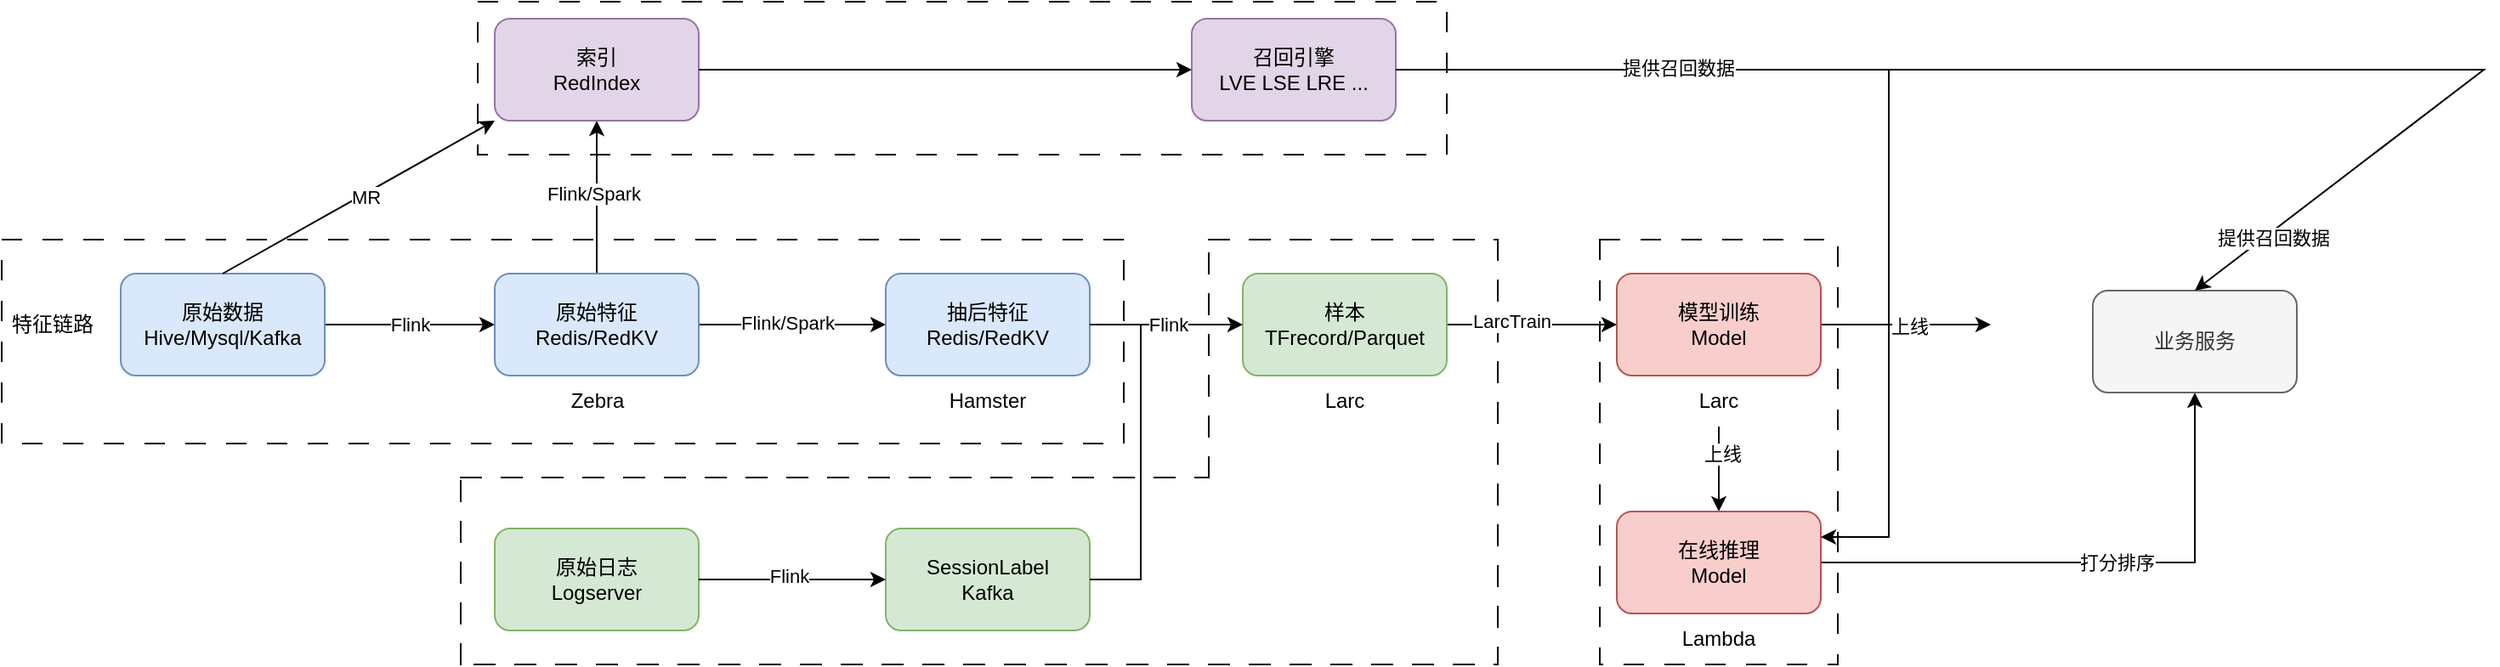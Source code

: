 <mxfile version="26.0.2">
  <diagram name="Page-1" id="Rh6VlPvLoZntSHXJzEm3">
    <mxGraphModel dx="1434" dy="1885" grid="1" gridSize="10" guides="1" tooltips="1" connect="1" arrows="1" fold="1" page="1" pageScale="1" pageWidth="850" pageHeight="1100" math="0" shadow="0">
      <root>
        <mxCell id="0" />
        <mxCell id="1" parent="0" />
        <mxCell id="I_cUN8AiSvmmq4-lAWB_-65" value="" style="rounded=0;whiteSpace=wrap;html=1;dashed=1;dashPattern=12 12;" vertex="1" parent="1">
          <mxGeometry x="340" y="-90" width="570" height="90" as="geometry" />
        </mxCell>
        <mxCell id="I_cUN8AiSvmmq4-lAWB_-55" value="" style="verticalLabelPosition=bottom;verticalAlign=top;html=1;shape=mxgraph.basic.rect;fillColor2=none;strokeWidth=1;size=20;indent=5;dashed=1;dashPattern=12 12;" vertex="1" parent="1">
          <mxGeometry x="1000" y="50" width="140" height="250" as="geometry" />
        </mxCell>
        <mxCell id="I_cUN8AiSvmmq4-lAWB_-54" value="" style="shape=partialRectangle;whiteSpace=wrap;html=1;bottom=0;right=0;fillColor=none;dashed=1;dashPattern=12 12;" vertex="1" parent="1">
          <mxGeometry x="770" y="50" width="170" height="140" as="geometry" />
        </mxCell>
        <mxCell id="I_cUN8AiSvmmq4-lAWB_-52" value="" style="shape=partialRectangle;whiteSpace=wrap;html=1;top=0;left=0;fillColor=none;dashed=1;dashPattern=12 12;" vertex="1" parent="1">
          <mxGeometry x="330" y="50" width="610" height="250" as="geometry" />
        </mxCell>
        <mxCell id="I_cUN8AiSvmmq4-lAWB_-53" value="" style="shape=partialRectangle;whiteSpace=wrap;html=1;bottom=0;right=0;fillColor=none;dashed=1;dashPattern=12 12;" vertex="1" parent="1">
          <mxGeometry x="330" y="190" width="440" height="110" as="geometry" />
        </mxCell>
        <mxCell id="I_cUN8AiSvmmq4-lAWB_-46" value="" style="rounded=0;whiteSpace=wrap;html=1;dashed=1;dashPattern=12 12;" vertex="1" parent="1">
          <mxGeometry x="60" y="50" width="660" height="120" as="geometry" />
        </mxCell>
        <mxCell id="I_cUN8AiSvmmq4-lAWB_-1" value="SessionLabel&lt;div&gt;Kafka&lt;/div&gt;" style="rounded=1;whiteSpace=wrap;html=1;fillColor=#d5e8d4;strokeColor=#82b366;" vertex="1" parent="1">
          <mxGeometry x="580" y="220" width="120" height="60" as="geometry" />
        </mxCell>
        <mxCell id="I_cUN8AiSvmmq4-lAWB_-7" value="Flink" style="edgeStyle=orthogonalEdgeStyle;rounded=0;orthogonalLoop=1;jettySize=auto;html=1;" edge="1" parent="1" source="I_cUN8AiSvmmq4-lAWB_-3" target="I_cUN8AiSvmmq4-lAWB_-5">
          <mxGeometry relative="1" as="geometry" />
        </mxCell>
        <mxCell id="I_cUN8AiSvmmq4-lAWB_-3" value="原始数据&lt;div&gt;&lt;span style=&quot;text-wrap-mode: nowrap;&quot;&gt;Hive/Mysql/Kafka&lt;/span&gt;&lt;/div&gt;" style="rounded=1;whiteSpace=wrap;html=1;fillColor=#dae8fc;strokeColor=#6c8ebf;" vertex="1" parent="1">
          <mxGeometry x="130" y="70" width="120" height="60" as="geometry" />
        </mxCell>
        <mxCell id="I_cUN8AiSvmmq4-lAWB_-14" value="" style="edgeStyle=orthogonalEdgeStyle;rounded=0;orthogonalLoop=1;jettySize=auto;html=1;" edge="1" parent="1" source="I_cUN8AiSvmmq4-lAWB_-5" target="I_cUN8AiSvmmq4-lAWB_-12">
          <mxGeometry relative="1" as="geometry" />
        </mxCell>
        <mxCell id="I_cUN8AiSvmmq4-lAWB_-15" value="Flink/Spark" style="edgeLabel;html=1;align=center;verticalAlign=middle;resizable=0;points=[];" vertex="1" connectable="0" parent="I_cUN8AiSvmmq4-lAWB_-14">
          <mxGeometry x="-0.067" y="1" relative="1" as="geometry">
            <mxPoint as="offset" />
          </mxGeometry>
        </mxCell>
        <mxCell id="I_cUN8AiSvmmq4-lAWB_-56" value="" style="edgeStyle=orthogonalEdgeStyle;rounded=0;orthogonalLoop=1;jettySize=auto;html=1;" edge="1" parent="1" source="I_cUN8AiSvmmq4-lAWB_-5" target="I_cUN8AiSvmmq4-lAWB_-8">
          <mxGeometry relative="1" as="geometry" />
        </mxCell>
        <mxCell id="I_cUN8AiSvmmq4-lAWB_-57" value="Flink/Spark" style="edgeLabel;html=1;align=center;verticalAlign=middle;resizable=0;points=[];" vertex="1" connectable="0" parent="I_cUN8AiSvmmq4-lAWB_-56">
          <mxGeometry x="0.044" y="2" relative="1" as="geometry">
            <mxPoint as="offset" />
          </mxGeometry>
        </mxCell>
        <mxCell id="I_cUN8AiSvmmq4-lAWB_-5" value="原始特征&lt;div&gt;Redis/RedKV&lt;/div&gt;" style="rounded=1;whiteSpace=wrap;html=1;fillColor=#dae8fc;strokeColor=#6c8ebf;" vertex="1" parent="1">
          <mxGeometry x="350" y="70" width="120" height="60" as="geometry" />
        </mxCell>
        <mxCell id="I_cUN8AiSvmmq4-lAWB_-6" value="Zebra" style="text;html=1;align=center;verticalAlign=middle;resizable=0;points=[];autosize=1;strokeColor=none;fillColor=none;" vertex="1" parent="1">
          <mxGeometry x="385" y="130" width="50" height="30" as="geometry" />
        </mxCell>
        <mxCell id="I_cUN8AiSvmmq4-lAWB_-62" value="" style="edgeStyle=orthogonalEdgeStyle;rounded=0;orthogonalLoop=1;jettySize=auto;html=1;" edge="1" parent="1" source="I_cUN8AiSvmmq4-lAWB_-8" target="I_cUN8AiSvmmq4-lAWB_-61">
          <mxGeometry relative="1" as="geometry" />
        </mxCell>
        <mxCell id="I_cUN8AiSvmmq4-lAWB_-8" value="索引&lt;div&gt;RedIndex&lt;/div&gt;" style="rounded=1;whiteSpace=wrap;html=1;fillColor=#e1d5e7;strokeColor=#9673a6;" vertex="1" parent="1">
          <mxGeometry x="350" y="-80" width="120" height="60" as="geometry" />
        </mxCell>
        <mxCell id="I_cUN8AiSvmmq4-lAWB_-12" value="抽后特征&lt;div&gt;Redis/RedKV&lt;/div&gt;" style="rounded=1;whiteSpace=wrap;html=1;fillColor=#dae8fc;strokeColor=#6c8ebf;" vertex="1" parent="1">
          <mxGeometry x="580" y="70" width="120" height="60" as="geometry" />
        </mxCell>
        <mxCell id="I_cUN8AiSvmmq4-lAWB_-13" value="Hamster" style="text;html=1;align=center;verticalAlign=middle;whiteSpace=wrap;rounded=0;" vertex="1" parent="1">
          <mxGeometry x="610" y="130" width="60" height="30" as="geometry" />
        </mxCell>
        <mxCell id="I_cUN8AiSvmmq4-lAWB_-16" value="原始日志&lt;div&gt;Logserver&lt;/div&gt;" style="rounded=1;whiteSpace=wrap;html=1;fillColor=#d5e8d4;strokeColor=#82b366;" vertex="1" parent="1">
          <mxGeometry x="350" y="220" width="120" height="60" as="geometry" />
        </mxCell>
        <mxCell id="I_cUN8AiSvmmq4-lAWB_-21" value="" style="endArrow=classic;html=1;rounded=0;entryX=0;entryY=0.5;entryDx=0;entryDy=0;exitX=1;exitY=0.5;exitDx=0;exitDy=0;" edge="1" parent="1" source="I_cUN8AiSvmmq4-lAWB_-16" target="I_cUN8AiSvmmq4-lAWB_-1">
          <mxGeometry width="50" height="50" relative="1" as="geometry">
            <mxPoint x="480" y="250" as="sourcePoint" />
            <mxPoint x="530" y="200" as="targetPoint" />
          </mxGeometry>
        </mxCell>
        <mxCell id="I_cUN8AiSvmmq4-lAWB_-22" value="Flink" style="edgeLabel;html=1;align=center;verticalAlign=middle;resizable=0;points=[];" vertex="1" connectable="0" parent="I_cUN8AiSvmmq4-lAWB_-21">
          <mxGeometry x="-0.04" y="2" relative="1" as="geometry">
            <mxPoint as="offset" />
          </mxGeometry>
        </mxCell>
        <mxCell id="I_cUN8AiSvmmq4-lAWB_-30" value="" style="edgeStyle=orthogonalEdgeStyle;rounded=0;orthogonalLoop=1;jettySize=auto;html=1;" edge="1" parent="1" source="I_cUN8AiSvmmq4-lAWB_-23" target="I_cUN8AiSvmmq4-lAWB_-29">
          <mxGeometry relative="1" as="geometry" />
        </mxCell>
        <mxCell id="I_cUN8AiSvmmq4-lAWB_-34" value="LarcTrain" style="edgeLabel;html=1;align=center;verticalAlign=middle;resizable=0;points=[];" vertex="1" connectable="0" parent="I_cUN8AiSvmmq4-lAWB_-30">
          <mxGeometry x="-0.24" y="2" relative="1" as="geometry">
            <mxPoint as="offset" />
          </mxGeometry>
        </mxCell>
        <mxCell id="I_cUN8AiSvmmq4-lAWB_-23" value="样本&lt;div&gt;TFrecord/Parquet&lt;/div&gt;" style="rounded=1;whiteSpace=wrap;html=1;fillColor=#d5e8d4;strokeColor=#82b366;" vertex="1" parent="1">
          <mxGeometry x="790" y="70" width="120" height="60" as="geometry" />
        </mxCell>
        <mxCell id="I_cUN8AiSvmmq4-lAWB_-24" value="" style="endArrow=classic;html=1;rounded=0;entryX=0;entryY=0.5;entryDx=0;entryDy=0;" edge="1" parent="1" target="I_cUN8AiSvmmq4-lAWB_-23">
          <mxGeometry width="50" height="50" relative="1" as="geometry">
            <mxPoint x="700" y="100" as="sourcePoint" />
            <mxPoint x="750" y="50" as="targetPoint" />
          </mxGeometry>
        </mxCell>
        <mxCell id="I_cUN8AiSvmmq4-lAWB_-25" value="Flink" style="edgeLabel;html=1;align=center;verticalAlign=middle;resizable=0;points=[];" vertex="1" connectable="0" parent="I_cUN8AiSvmmq4-lAWB_-24">
          <mxGeometry x="0.022" y="4" relative="1" as="geometry">
            <mxPoint y="4" as="offset" />
          </mxGeometry>
        </mxCell>
        <mxCell id="I_cUN8AiSvmmq4-lAWB_-27" value="" style="endArrow=none;html=1;rounded=0;" edge="1" parent="1">
          <mxGeometry width="50" height="50" relative="1" as="geometry">
            <mxPoint x="700" y="250" as="sourcePoint" />
            <mxPoint x="730" y="100" as="targetPoint" />
            <Array as="points">
              <mxPoint x="730" y="250" />
            </Array>
          </mxGeometry>
        </mxCell>
        <mxCell id="I_cUN8AiSvmmq4-lAWB_-28" value="Larc" style="text;html=1;align=center;verticalAlign=middle;whiteSpace=wrap;rounded=0;" vertex="1" parent="1">
          <mxGeometry x="820" y="130" width="60" height="30" as="geometry" />
        </mxCell>
        <mxCell id="I_cUN8AiSvmmq4-lAWB_-33" value="" style="edgeStyle=orthogonalEdgeStyle;rounded=0;orthogonalLoop=1;jettySize=auto;html=1;" edge="1" parent="1" source="I_cUN8AiSvmmq4-lAWB_-29">
          <mxGeometry relative="1" as="geometry">
            <mxPoint x="1230" y="100" as="targetPoint" />
          </mxGeometry>
        </mxCell>
        <mxCell id="I_cUN8AiSvmmq4-lAWB_-38" value="上线" style="edgeLabel;html=1;align=center;verticalAlign=middle;resizable=0;points=[];" connectable="0" vertex="1" parent="I_cUN8AiSvmmq4-lAWB_-33">
          <mxGeometry x="0.045" relative="1" as="geometry">
            <mxPoint as="offset" />
          </mxGeometry>
        </mxCell>
        <mxCell id="I_cUN8AiSvmmq4-lAWB_-29" value="模型训练&lt;div&gt;Model&lt;/div&gt;" style="rounded=1;whiteSpace=wrap;html=1;fillColor=#f8cecc;strokeColor=#b85450;" vertex="1" parent="1">
          <mxGeometry x="1010" y="70" width="120" height="60" as="geometry" />
        </mxCell>
        <mxCell id="I_cUN8AiSvmmq4-lAWB_-49" value="" style="edgeStyle=orthogonalEdgeStyle;rounded=0;orthogonalLoop=1;jettySize=auto;html=1;" edge="1" parent="1" source="I_cUN8AiSvmmq4-lAWB_-31" target="I_cUN8AiSvmmq4-lAWB_-36">
          <mxGeometry relative="1" as="geometry" />
        </mxCell>
        <mxCell id="I_cUN8AiSvmmq4-lAWB_-50" value="上线" style="edgeLabel;html=1;align=center;verticalAlign=middle;resizable=0;points=[];" vertex="1" connectable="0" parent="I_cUN8AiSvmmq4-lAWB_-49">
          <mxGeometry x="-0.36" y="2" relative="1" as="geometry">
            <mxPoint as="offset" />
          </mxGeometry>
        </mxCell>
        <mxCell id="I_cUN8AiSvmmq4-lAWB_-31" value="Larc" style="text;html=1;align=center;verticalAlign=middle;whiteSpace=wrap;rounded=0;" vertex="1" parent="1">
          <mxGeometry x="1040" y="130" width="60" height="30" as="geometry" />
        </mxCell>
        <mxCell id="I_cUN8AiSvmmq4-lAWB_-35" value="Lambda" style="text;html=1;align=center;verticalAlign=middle;whiteSpace=wrap;rounded=0;" vertex="1" parent="1">
          <mxGeometry x="1040" y="270" width="60" height="30" as="geometry" />
        </mxCell>
        <mxCell id="I_cUN8AiSvmmq4-lAWB_-39" value="" style="edgeStyle=orthogonalEdgeStyle;rounded=0;orthogonalLoop=1;jettySize=auto;html=1;" edge="1" parent="1" source="I_cUN8AiSvmmq4-lAWB_-36" target="I_cUN8AiSvmmq4-lAWB_-37">
          <mxGeometry relative="1" as="geometry" />
        </mxCell>
        <mxCell id="I_cUN8AiSvmmq4-lAWB_-40" value="打分排序" style="edgeLabel;html=1;align=center;verticalAlign=middle;resizable=0;points=[];" vertex="1" connectable="0" parent="I_cUN8AiSvmmq4-lAWB_-39">
          <mxGeometry x="0.089" relative="1" as="geometry">
            <mxPoint as="offset" />
          </mxGeometry>
        </mxCell>
        <mxCell id="I_cUN8AiSvmmq4-lAWB_-36" value="在线推理&lt;div&gt;Model&lt;/div&gt;" style="rounded=1;whiteSpace=wrap;html=1;fillColor=#f8cecc;strokeColor=#b85450;" vertex="1" parent="1">
          <mxGeometry x="1010" y="210" width="120" height="60" as="geometry" />
        </mxCell>
        <mxCell id="I_cUN8AiSvmmq4-lAWB_-37" value="业务服务" style="rounded=1;whiteSpace=wrap;html=1;fillColor=#f5f5f5;fontColor=#333333;strokeColor=#666666;" vertex="1" parent="1">
          <mxGeometry x="1290" y="80" width="120" height="60" as="geometry" />
        </mxCell>
        <mxCell id="I_cUN8AiSvmmq4-lAWB_-48" value="特征链路" style="text;html=1;align=center;verticalAlign=middle;whiteSpace=wrap;rounded=0;" vertex="1" parent="1">
          <mxGeometry x="60" y="85" width="60" height="30" as="geometry" />
        </mxCell>
        <mxCell id="I_cUN8AiSvmmq4-lAWB_-44" value="" style="endArrow=classic;html=1;rounded=0;entryX=0.5;entryY=0;entryDx=0;entryDy=0;" edge="1" parent="1" target="I_cUN8AiSvmmq4-lAWB_-37">
          <mxGeometry width="50" height="50" relative="1" as="geometry">
            <mxPoint x="470" y="-50" as="sourcePoint" />
            <mxPoint x="520" y="-100" as="targetPoint" />
            <Array as="points">
              <mxPoint x="1520" y="-50" />
            </Array>
          </mxGeometry>
        </mxCell>
        <mxCell id="I_cUN8AiSvmmq4-lAWB_-45" value="提供召回数据" style="edgeLabel;html=1;align=center;verticalAlign=middle;resizable=0;points=[];" connectable="0" vertex="1" parent="I_cUN8AiSvmmq4-lAWB_-44">
          <mxGeometry x="0.913" y="3" relative="1" as="geometry">
            <mxPoint as="offset" />
          </mxGeometry>
        </mxCell>
        <mxCell id="I_cUN8AiSvmmq4-lAWB_-58" value="" style="endArrow=classic;html=1;rounded=0;entryX=0;entryY=1;entryDx=0;entryDy=0;" edge="1" parent="1" target="I_cUN8AiSvmmq4-lAWB_-8">
          <mxGeometry width="50" height="50" relative="1" as="geometry">
            <mxPoint x="190" y="70" as="sourcePoint" />
            <mxPoint x="240" y="20" as="targetPoint" />
          </mxGeometry>
        </mxCell>
        <mxCell id="I_cUN8AiSvmmq4-lAWB_-60" value="MR" style="edgeLabel;html=1;align=center;verticalAlign=middle;resizable=0;points=[];" vertex="1" connectable="0" parent="I_cUN8AiSvmmq4-lAWB_-58">
          <mxGeometry x="0.038" y="-2" relative="1" as="geometry">
            <mxPoint as="offset" />
          </mxGeometry>
        </mxCell>
        <mxCell id="I_cUN8AiSvmmq4-lAWB_-61" value="&lt;div&gt;召回引擎&lt;/div&gt;LVE LSE LRE ..." style="rounded=1;whiteSpace=wrap;html=1;fillColor=#e1d5e7;strokeColor=#9673a6;" vertex="1" parent="1">
          <mxGeometry x="760" y="-80" width="120" height="60" as="geometry" />
        </mxCell>
        <mxCell id="I_cUN8AiSvmmq4-lAWB_-63" value="" style="endArrow=classic;html=1;rounded=0;entryX=1;entryY=0.25;entryDx=0;entryDy=0;" edge="1" parent="1" target="I_cUN8AiSvmmq4-lAWB_-36">
          <mxGeometry width="50" height="50" relative="1" as="geometry">
            <mxPoint x="880" y="-50" as="sourcePoint" />
            <mxPoint x="1130" y="240" as="targetPoint" />
            <Array as="points">
              <mxPoint x="1170" y="-50" />
              <mxPoint x="1170" y="90" />
              <mxPoint x="1170" y="225" />
            </Array>
          </mxGeometry>
        </mxCell>
        <mxCell id="I_cUN8AiSvmmq4-lAWB_-64" value="提供召回数据" style="edgeLabel;html=1;align=center;verticalAlign=middle;resizable=0;points=[];" vertex="1" connectable="0" parent="I_cUN8AiSvmmq4-lAWB_-63">
          <mxGeometry x="-0.451" y="1" relative="1" as="geometry">
            <mxPoint as="offset" />
          </mxGeometry>
        </mxCell>
      </root>
    </mxGraphModel>
  </diagram>
</mxfile>
